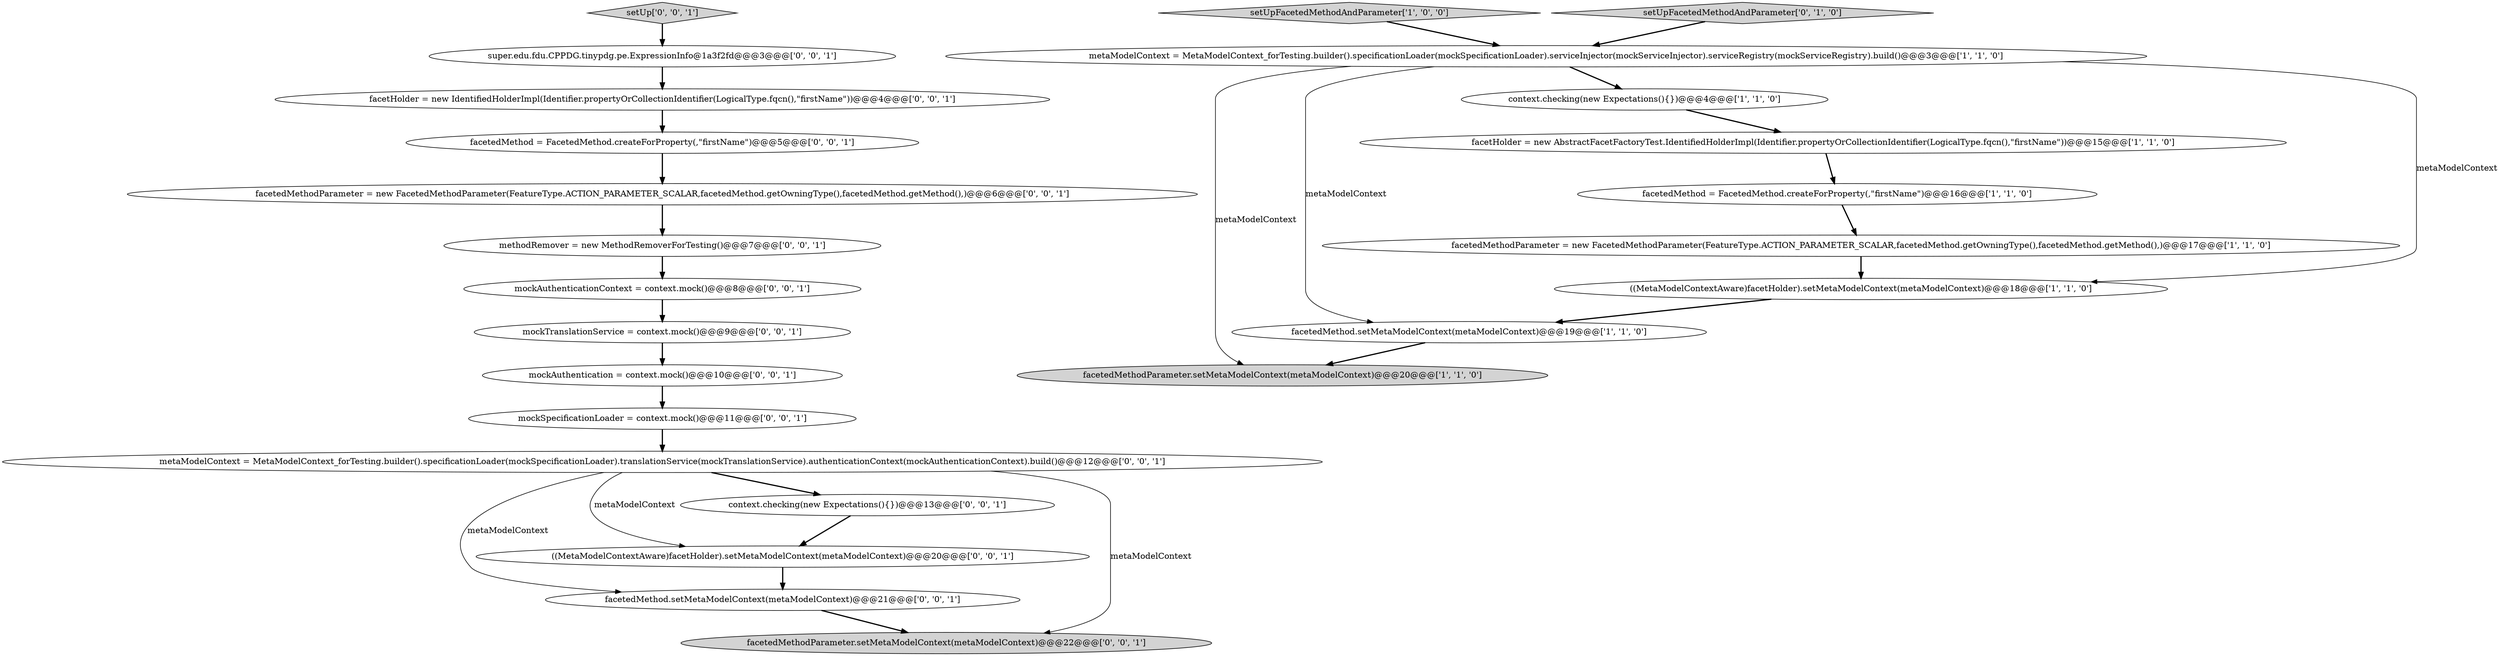 digraph {
13 [style = filled, label = "methodRemover = new MethodRemoverForTesting()@@@7@@@['0', '0', '1']", fillcolor = white, shape = ellipse image = "AAA0AAABBB3BBB"];
4 [style = filled, label = "setUpFacetedMethodAndParameter['1', '0', '0']", fillcolor = lightgray, shape = diamond image = "AAA0AAABBB1BBB"];
11 [style = filled, label = "facetedMethodParameter = new FacetedMethodParameter(FeatureType.ACTION_PARAMETER_SCALAR,facetedMethod.getOwningType(),facetedMethod.getMethod(),)@@@6@@@['0', '0', '1']", fillcolor = white, shape = ellipse image = "AAA0AAABBB3BBB"];
9 [style = filled, label = "setUpFacetedMethodAndParameter['0', '1', '0']", fillcolor = lightgray, shape = diamond image = "AAA0AAABBB2BBB"];
6 [style = filled, label = "facetedMethod = FacetedMethod.createForProperty(,\"firstName\")@@@16@@@['1', '1', '0']", fillcolor = white, shape = ellipse image = "AAA0AAABBB1BBB"];
7 [style = filled, label = "context.checking(new Expectations(){})@@@4@@@['1', '1', '0']", fillcolor = white, shape = ellipse image = "AAA0AAABBB1BBB"];
3 [style = filled, label = "facetedMethodParameter.setMetaModelContext(metaModelContext)@@@20@@@['1', '1', '0']", fillcolor = lightgray, shape = ellipse image = "AAA0AAABBB1BBB"];
17 [style = filled, label = "mockAuthenticationContext = context.mock()@@@8@@@['0', '0', '1']", fillcolor = white, shape = ellipse image = "AAA0AAABBB3BBB"];
20 [style = filled, label = "facetedMethod.setMetaModelContext(metaModelContext)@@@21@@@['0', '0', '1']", fillcolor = white, shape = ellipse image = "AAA0AAABBB3BBB"];
14 [style = filled, label = "mockSpecificationLoader = context.mock()@@@11@@@['0', '0', '1']", fillcolor = white, shape = ellipse image = "AAA0AAABBB3BBB"];
19 [style = filled, label = "facetedMethodParameter.setMetaModelContext(metaModelContext)@@@22@@@['0', '0', '1']", fillcolor = lightgray, shape = ellipse image = "AAA0AAABBB3BBB"];
5 [style = filled, label = "metaModelContext = MetaModelContext_forTesting.builder().specificationLoader(mockSpecificationLoader).serviceInjector(mockServiceInjector).serviceRegistry(mockServiceRegistry).build()@@@3@@@['1', '1', '0']", fillcolor = white, shape = ellipse image = "AAA0AAABBB1BBB"];
23 [style = filled, label = "facetedMethod = FacetedMethod.createForProperty(,\"firstName\")@@@5@@@['0', '0', '1']", fillcolor = white, shape = ellipse image = "AAA0AAABBB3BBB"];
22 [style = filled, label = "context.checking(new Expectations(){})@@@13@@@['0', '0', '1']", fillcolor = white, shape = ellipse image = "AAA0AAABBB3BBB"];
12 [style = filled, label = "metaModelContext = MetaModelContext_forTesting.builder().specificationLoader(mockSpecificationLoader).translationService(mockTranslationService).authenticationContext(mockAuthenticationContext).build()@@@12@@@['0', '0', '1']", fillcolor = white, shape = ellipse image = "AAA0AAABBB3BBB"];
1 [style = filled, label = "facetHolder = new AbstractFacetFactoryTest.IdentifiedHolderImpl(Identifier.propertyOrCollectionIdentifier(LogicalType.fqcn(),\"firstName\"))@@@15@@@['1', '1', '0']", fillcolor = white, shape = ellipse image = "AAA0AAABBB1BBB"];
8 [style = filled, label = "((MetaModelContextAware)facetHolder).setMetaModelContext(metaModelContext)@@@18@@@['1', '1', '0']", fillcolor = white, shape = ellipse image = "AAA0AAABBB1BBB"];
18 [style = filled, label = "mockAuthentication = context.mock()@@@10@@@['0', '0', '1']", fillcolor = white, shape = ellipse image = "AAA0AAABBB3BBB"];
16 [style = filled, label = "setUp['0', '0', '1']", fillcolor = lightgray, shape = diamond image = "AAA0AAABBB3BBB"];
10 [style = filled, label = "((MetaModelContextAware)facetHolder).setMetaModelContext(metaModelContext)@@@20@@@['0', '0', '1']", fillcolor = white, shape = ellipse image = "AAA0AAABBB3BBB"];
0 [style = filled, label = "facetedMethodParameter = new FacetedMethodParameter(FeatureType.ACTION_PARAMETER_SCALAR,facetedMethod.getOwningType(),facetedMethod.getMethod(),)@@@17@@@['1', '1', '0']", fillcolor = white, shape = ellipse image = "AAA0AAABBB1BBB"];
15 [style = filled, label = "super.edu.fdu.CPPDG.tinypdg.pe.ExpressionInfo@1a3f2fd@@@3@@@['0', '0', '1']", fillcolor = white, shape = ellipse image = "AAA0AAABBB3BBB"];
2 [style = filled, label = "facetedMethod.setMetaModelContext(metaModelContext)@@@19@@@['1', '1', '0']", fillcolor = white, shape = ellipse image = "AAA0AAABBB1BBB"];
24 [style = filled, label = "mockTranslationService = context.mock()@@@9@@@['0', '0', '1']", fillcolor = white, shape = ellipse image = "AAA0AAABBB3BBB"];
21 [style = filled, label = "facetHolder = new IdentifiedHolderImpl(Identifier.propertyOrCollectionIdentifier(LogicalType.fqcn(),\"firstName\"))@@@4@@@['0', '0', '1']", fillcolor = white, shape = ellipse image = "AAA0AAABBB3BBB"];
24->18 [style = bold, label=""];
5->2 [style = solid, label="metaModelContext"];
13->17 [style = bold, label=""];
6->0 [style = bold, label=""];
4->5 [style = bold, label=""];
12->20 [style = solid, label="metaModelContext"];
16->15 [style = bold, label=""];
14->12 [style = bold, label=""];
15->21 [style = bold, label=""];
0->8 [style = bold, label=""];
23->11 [style = bold, label=""];
1->6 [style = bold, label=""];
5->3 [style = solid, label="metaModelContext"];
12->22 [style = bold, label=""];
2->3 [style = bold, label=""];
20->19 [style = bold, label=""];
8->2 [style = bold, label=""];
17->24 [style = bold, label=""];
11->13 [style = bold, label=""];
12->10 [style = solid, label="metaModelContext"];
7->1 [style = bold, label=""];
5->8 [style = solid, label="metaModelContext"];
18->14 [style = bold, label=""];
21->23 [style = bold, label=""];
12->19 [style = solid, label="metaModelContext"];
9->5 [style = bold, label=""];
22->10 [style = bold, label=""];
5->7 [style = bold, label=""];
10->20 [style = bold, label=""];
}
